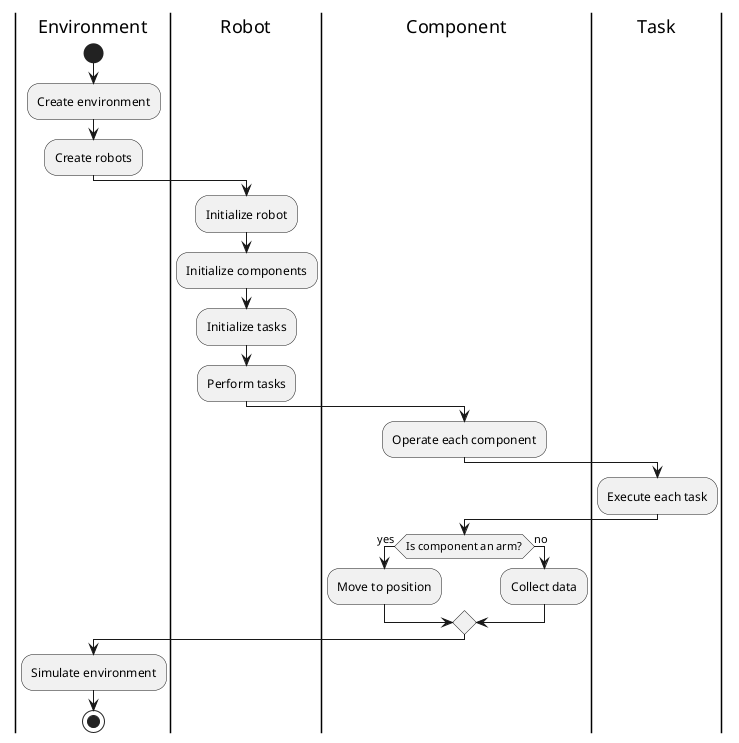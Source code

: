 @startuml

|Environment|
start
:Create environment;
:Create robots;

|Robot|
:Initialize robot;
:Initialize components;
:Initialize tasks;
:Perform tasks;

|Component|
:Operate each component;

|Task|
:Execute each task;

|Component|
if (Is component an arm?) then (yes)
  :Move to position;
else (no)
  :Collect data;
endif

|Environment|
:Simulate environment;
stop

@enduml
